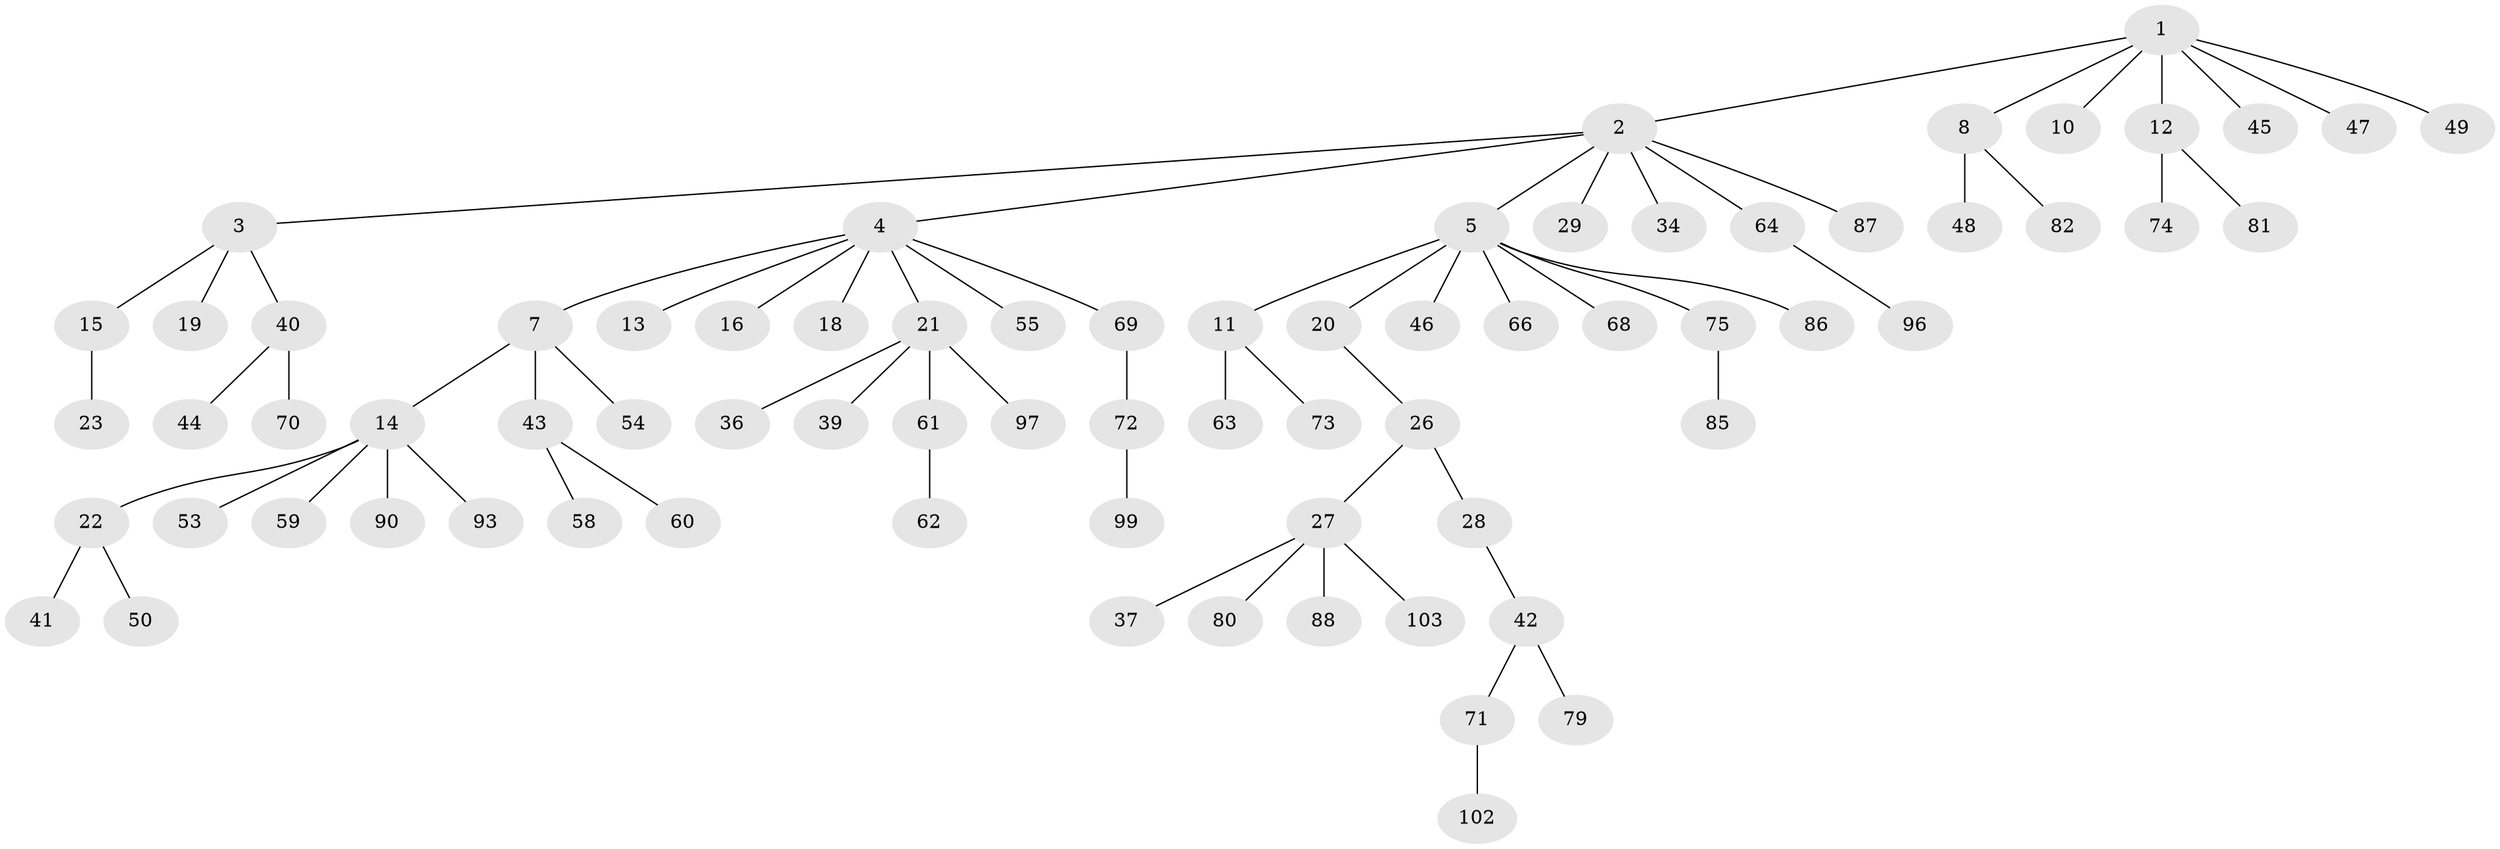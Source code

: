 // Generated by graph-tools (version 1.1) at 2025/52/02/27/25 19:52:10]
// undirected, 73 vertices, 72 edges
graph export_dot {
graph [start="1"]
  node [color=gray90,style=filled];
  1 [super="+30"];
  2 [super="+95"];
  3 [super="+38"];
  4 [super="+6"];
  5 [super="+9"];
  7 [super="+56"];
  8 [super="+17"];
  10;
  11 [super="+31"];
  12;
  13;
  14 [super="+52"];
  15;
  16;
  18;
  19 [super="+65"];
  20 [super="+24"];
  21 [super="+33"];
  22 [super="+25"];
  23 [super="+105"];
  26 [super="+104"];
  27 [super="+32"];
  28;
  29 [super="+35"];
  34 [super="+101"];
  36 [super="+77"];
  37 [super="+67"];
  39;
  40;
  41;
  42 [super="+51"];
  43;
  44 [super="+91"];
  45;
  46;
  47;
  48;
  49;
  50 [super="+84"];
  53 [super="+57"];
  54;
  55;
  58;
  59;
  60 [super="+76"];
  61;
  62 [super="+94"];
  63;
  64;
  66;
  68 [super="+89"];
  69 [super="+83"];
  70 [super="+100"];
  71 [super="+78"];
  72;
  73;
  74;
  75;
  79;
  80;
  81;
  82;
  85 [super="+92"];
  86;
  87 [super="+98"];
  88;
  90;
  93;
  96;
  97;
  99;
  102;
  103;
  1 -- 2;
  1 -- 8;
  1 -- 10;
  1 -- 12;
  1 -- 49;
  1 -- 45;
  1 -- 47;
  2 -- 3;
  2 -- 4;
  2 -- 5;
  2 -- 29;
  2 -- 34;
  2 -- 64;
  2 -- 87;
  3 -- 15;
  3 -- 19;
  3 -- 40;
  4 -- 7;
  4 -- 13;
  4 -- 16;
  4 -- 21;
  4 -- 55;
  4 -- 18;
  4 -- 69;
  5 -- 68;
  5 -- 75;
  5 -- 86;
  5 -- 66;
  5 -- 20;
  5 -- 11;
  5 -- 46;
  7 -- 14;
  7 -- 43;
  7 -- 54;
  8 -- 82;
  8 -- 48;
  11 -- 73;
  11 -- 63;
  12 -- 74;
  12 -- 81;
  14 -- 22;
  14 -- 90;
  14 -- 53;
  14 -- 59;
  14 -- 93;
  15 -- 23;
  20 -- 26;
  21 -- 61;
  21 -- 97;
  21 -- 36;
  21 -- 39;
  22 -- 41;
  22 -- 50;
  26 -- 27;
  26 -- 28;
  27 -- 80;
  27 -- 37;
  27 -- 103;
  27 -- 88;
  28 -- 42;
  40 -- 44;
  40 -- 70;
  42 -- 79;
  42 -- 71;
  43 -- 58;
  43 -- 60;
  61 -- 62;
  64 -- 96;
  69 -- 72;
  71 -- 102;
  72 -- 99;
  75 -- 85;
}
